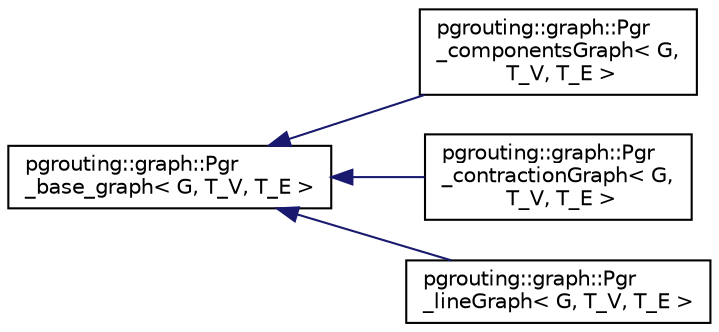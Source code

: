 digraph "Graphical Class Hierarchy"
{
  edge [fontname="Helvetica",fontsize="10",labelfontname="Helvetica",labelfontsize="10"];
  node [fontname="Helvetica",fontsize="10",shape=record];
  rankdir="LR";
  Node1 [label="pgrouting::graph::Pgr\l_base_graph\< G, T_V, T_E \>",height=0.2,width=0.4,color="black", fillcolor="white", style="filled",URL="$classpgrouting_1_1graph_1_1Pgr__base__graph.html"];
  Node1 -> Node2 [dir="back",color="midnightblue",fontsize="10",style="solid",fontname="Helvetica"];
  Node2 [label="pgrouting::graph::Pgr\l_componentsGraph\< G,\l T_V, T_E \>",height=0.2,width=0.4,color="black", fillcolor="white", style="filled",URL="$classpgrouting_1_1graph_1_1Pgr__componentsGraph.html"];
  Node1 -> Node3 [dir="back",color="midnightblue",fontsize="10",style="solid",fontname="Helvetica"];
  Node3 [label="pgrouting::graph::Pgr\l_contractionGraph\< G,\l T_V, T_E \>",height=0.2,width=0.4,color="black", fillcolor="white", style="filled",URL="$classpgrouting_1_1graph_1_1Pgr__contractionGraph.html"];
  Node1 -> Node4 [dir="back",color="midnightblue",fontsize="10",style="solid",fontname="Helvetica"];
  Node4 [label="pgrouting::graph::Pgr\l_lineGraph\< G, T_V, T_E \>",height=0.2,width=0.4,color="black", fillcolor="white", style="filled",URL="$classpgrouting_1_1graph_1_1Pgr__lineGraph.html"];
}
